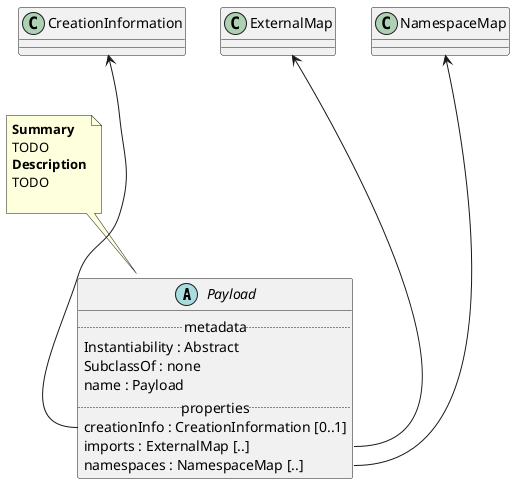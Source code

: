 @startuml
abstract Payload {
.. metadata ..
    Instantiability : Abstract
    SubclassOf : none
    name : Payload
.. properties ..
    creationInfo : CreationInformation [0..1]
    imports : ExternalMap [..]
    namespaces : NamespaceMap [..]
}
note top of Payload
<b>Summary</b>
TODO
<b>Description</b>
TODO

end note
"CreationInformation" <--- "Payload::creationInfo"
"ExternalMap" <--- "Payload::imports"
"NamespaceMap" <--- "Payload::namespaces"
@enduml
